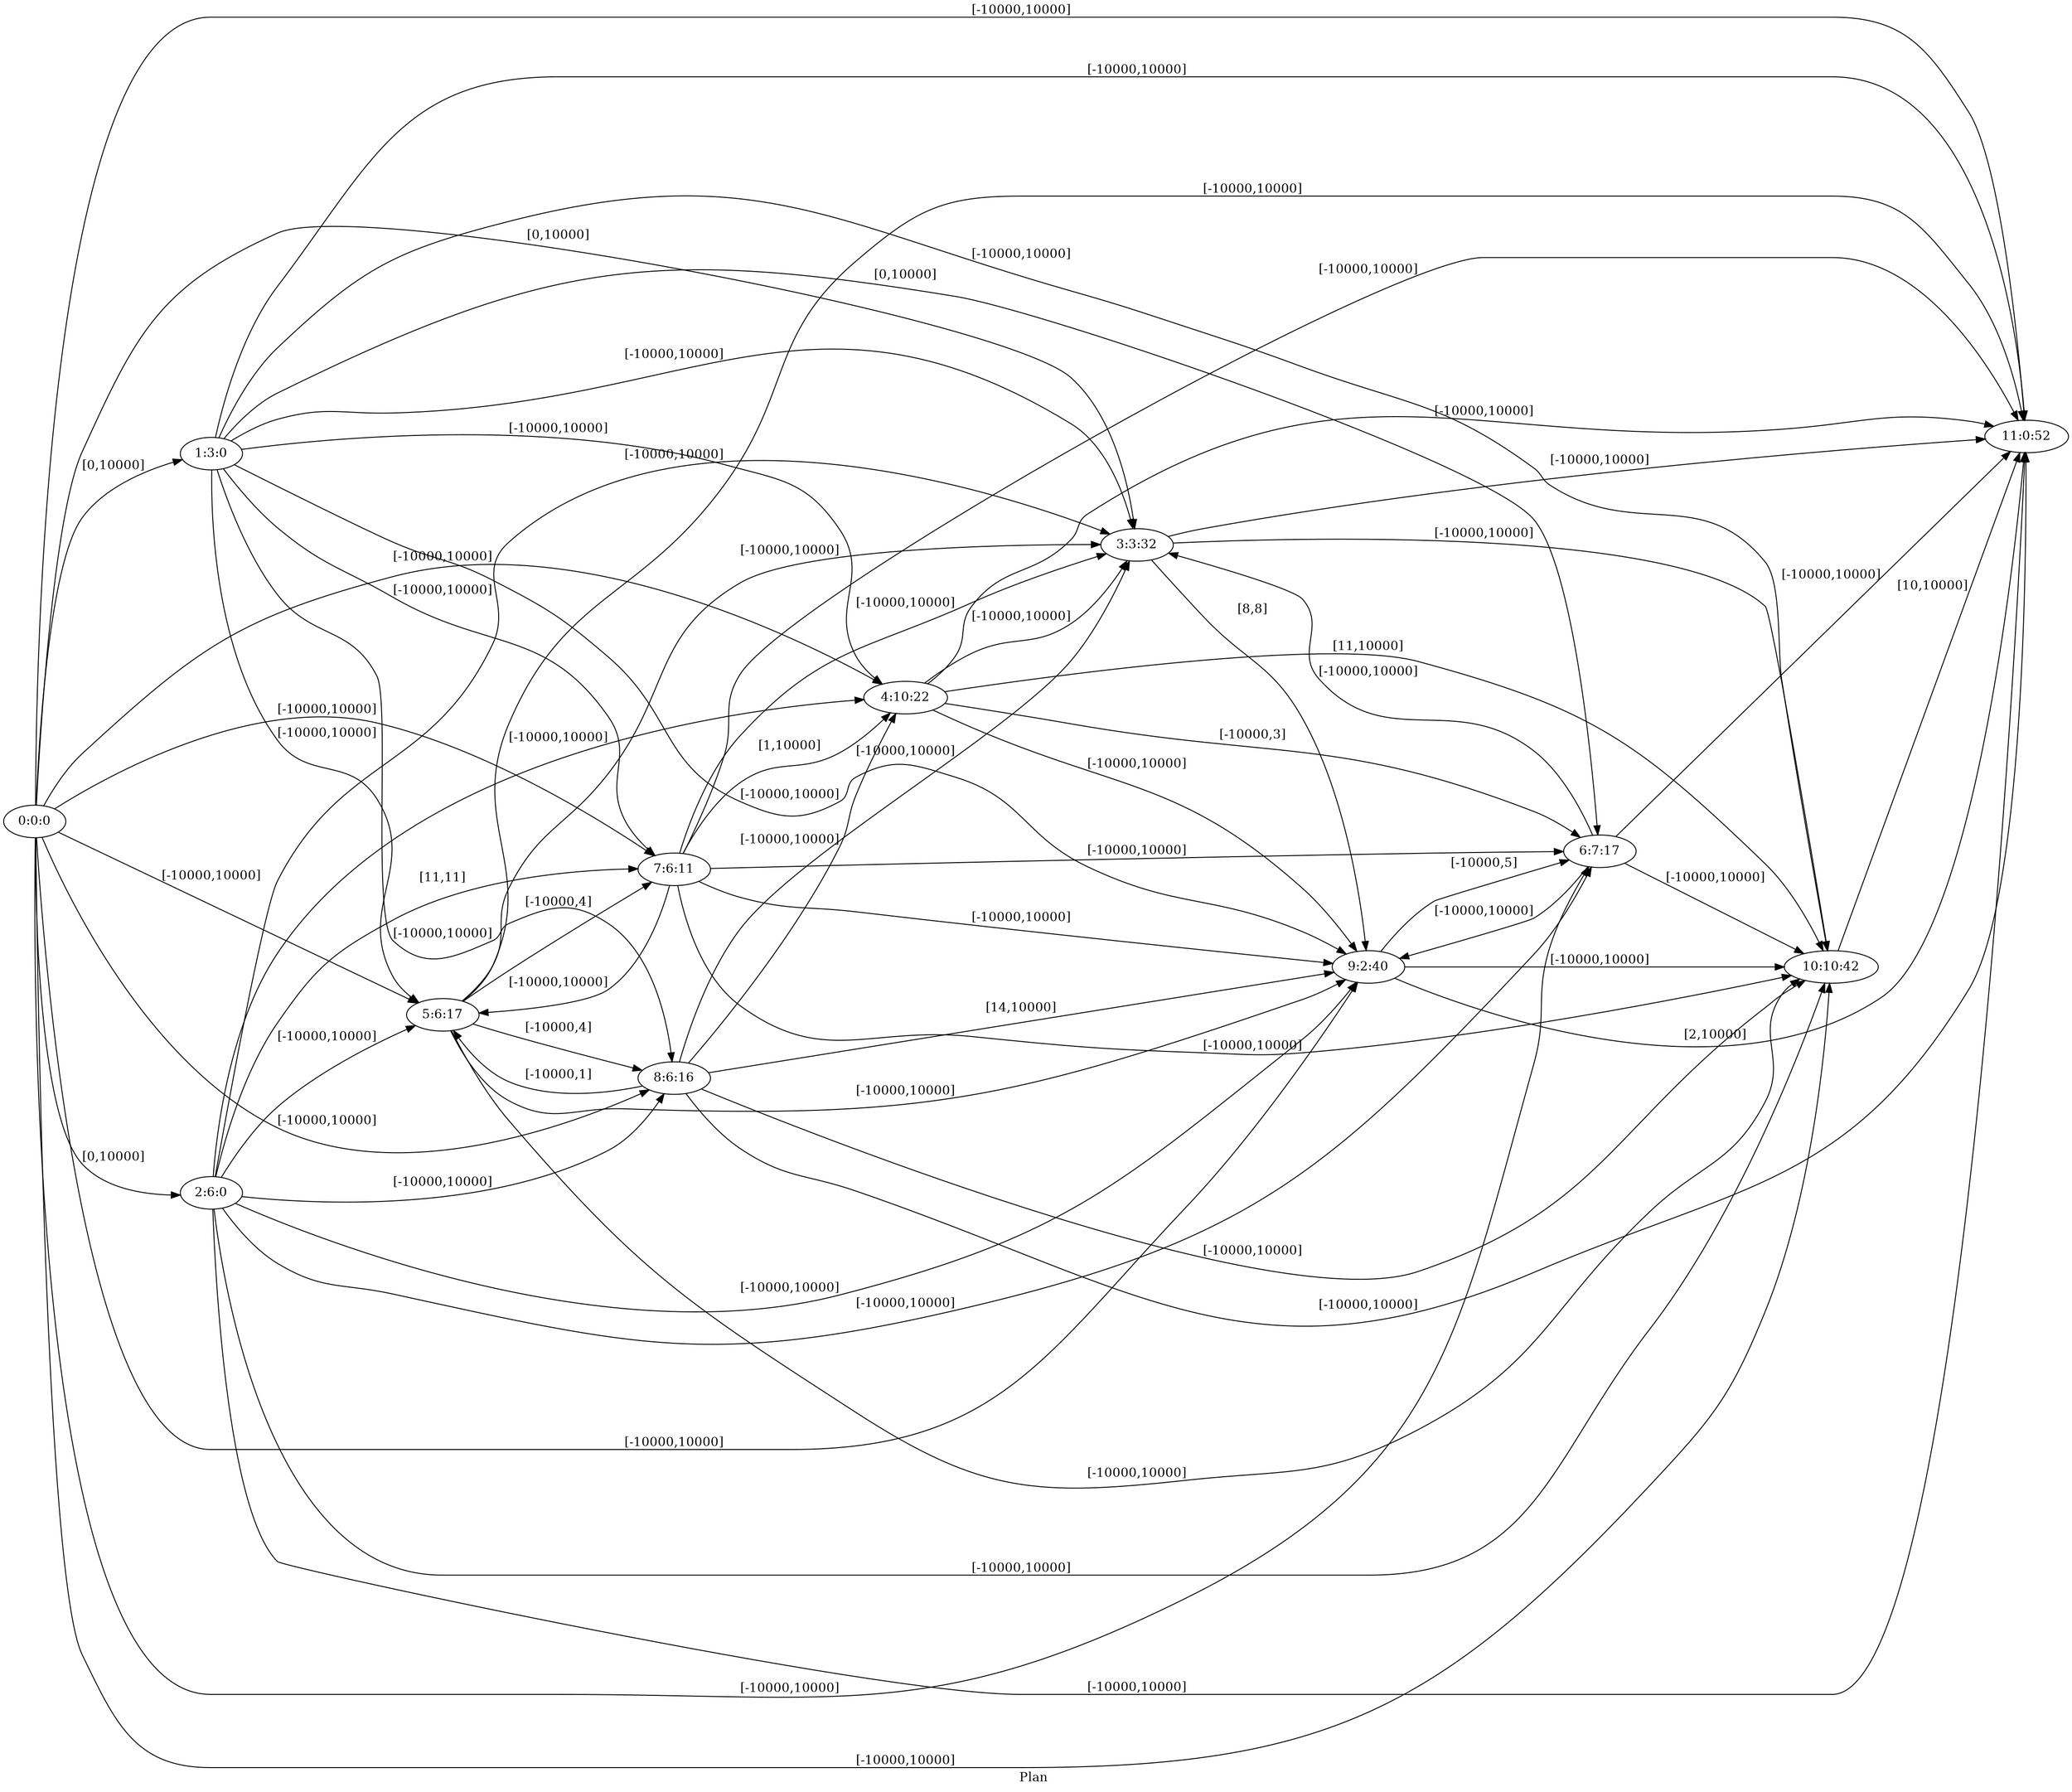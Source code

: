 digraph G {
 rankdir = LR;
 nodesep = .45; 
 size = 30;
label="Plan ";
 fldt = 0.567006;
"0:0:0"->"1:3:0"[ label = "[0,10000]"];
"0:0:0"->"2:6:0"[ label = "[0,10000]"];
"0:0:0"->"3:3:32"[ label = "[0,10000]"];
"0:0:0"->"4:10:22"[ label = "[-10000,10000]"];
"0:0:0"->"5:6:17"[ label = "[-10000,10000]"];
"0:0:0"->"6:7:17"[ label = "[-10000,10000]"];
"0:0:0"->"7:6:11"[ label = "[-10000,10000]"];
"0:0:0"->"8:6:16"[ label = "[-10000,10000]"];
"0:0:0"->"9:2:40"[ label = "[-10000,10000]"];
"0:0:0"->"10:10:42"[ label = "[-10000,10000]"];
"0:0:0"->"11:0:52"[ label = "[-10000,10000]"];
"1:3:0"->"3:3:32"[ label = "[-10000,10000]"];
"1:3:0"->"4:10:22"[ label = "[-10000,10000]"];
"1:3:0"->"5:6:17"[ label = "[-10000,10000]"];
"1:3:0"->"6:7:17"[ label = "[0,10000]"];
"1:3:0"->"7:6:11"[ label = "[-10000,10000]"];
"1:3:0"->"8:6:16"[ label = "[-10000,10000]"];
"1:3:0"->"9:2:40"[ label = "[-10000,10000]"];
"1:3:0"->"10:10:42"[ label = "[-10000,10000]"];
"1:3:0"->"11:0:52"[ label = "[-10000,10000]"];
"2:6:0"->"3:3:32"[ label = "[-10000,10000]"];
"2:6:0"->"4:10:22"[ label = "[-10000,10000]"];
"2:6:0"->"5:6:17"[ label = "[-10000,10000]"];
"2:6:0"->"6:7:17"[ label = "[-10000,10000]"];
"2:6:0"->"7:6:11"[ label = "[11,11]"];
"2:6:0"->"8:6:16"[ label = "[-10000,10000]"];
"2:6:0"->"9:2:40"[ label = "[-10000,10000]"];
"2:6:0"->"10:10:42"[ label = "[-10000,10000]"];
"2:6:0"->"11:0:52"[ label = "[-10000,10000]"];
"3:3:32"->"9:2:40"[ label = "[8,8]"];
"3:3:32"->"10:10:42"[ label = "[-10000,10000]"];
"3:3:32"->"11:0:52"[ label = "[-10000,10000]"];
"4:10:22"->"3:3:32"[ label = "[-10000,10000]"];
"4:10:22"->"6:7:17"[ label = "[-10000,3]"];
"4:10:22"->"9:2:40"[ label = "[-10000,10000]"];
"4:10:22"->"10:10:42"[ label = "[11,10000]"];
"4:10:22"->"11:0:52"[ label = "[-10000,10000]"];
"5:6:17"->"3:3:32"[ label = "[-10000,10000]"];
"5:6:17"->"7:6:11"[ label = "[-10000,4]"];
"5:6:17"->"8:6:16"[ label = "[-10000,4]"];
"5:6:17"->"9:2:40"[ label = "[-10000,10000]"];
"5:6:17"->"10:10:42"[ label = "[-10000,10000]"];
"5:6:17"->"11:0:52"[ label = "[-10000,10000]"];
"6:7:17"->"3:3:32"[ label = "[-10000,10000]"];
"6:7:17"->"9:2:40"[ label = "[-10000,10000]"];
"6:7:17"->"10:10:42"[ label = "[-10000,10000]"];
"6:7:17"->"11:0:52"[ label = "[-10000,10000]"];
"7:6:11"->"3:3:32"[ label = "[-10000,10000]"];
"7:6:11"->"4:10:22"[ label = "[1,10000]"];
"7:6:11"->"5:6:17"[ label = "[-10000,10000]"];
"7:6:11"->"6:7:17"[ label = "[-10000,10000]"];
"7:6:11"->"9:2:40"[ label = "[-10000,10000]"];
"7:6:11"->"10:10:42"[ label = "[-10000,10000]"];
"7:6:11"->"11:0:52"[ label = "[-10000,10000]"];
"8:6:16"->"3:3:32"[ label = "[-10000,10000]"];
"8:6:16"->"4:10:22"[ label = "[-10000,10000]"];
"8:6:16"->"5:6:17"[ label = "[-10000,1]"];
"8:6:16"->"9:2:40"[ label = "[14,10000]"];
"8:6:16"->"10:10:42"[ label = "[-10000,10000]"];
"8:6:16"->"11:0:52"[ label = "[-10000,10000]"];
"9:2:40"->"6:7:17"[ label = "[-10000,5]"];
"9:2:40"->"10:10:42"[ label = "[-10000,10000]"];
"9:2:40"->"11:0:52"[ label = "[2,10000]"];
"10:10:42"->"11:0:52"[ label = "[10,10000]"];
}
